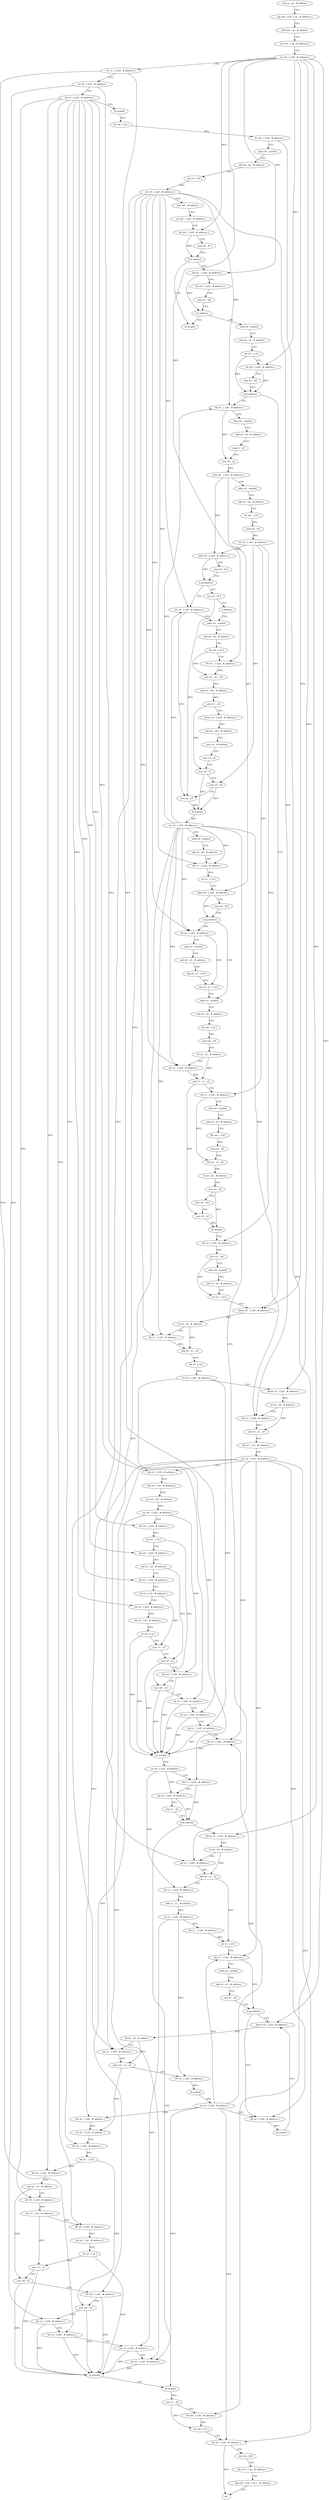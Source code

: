digraph "func" {
"4215656" [label = "sub sp , sp , # address" ]
"4215660" [label = "stp x29 , x30 , [ sp , # address ]" ]
"4215664" [label = "add x29 , sp , # address" ]
"4215668" [label = "str x19 , [ sp , # address ]" ]
"4215672" [label = "str w0 , [ x29 , # address ]" ]
"4215676" [label = "str x1 , [ x29 , # address ]" ]
"4215680" [label = "str x2 , [ x29 , # address ]" ]
"4215684" [label = "str x3 , [ x29 , # address ]" ]
"4215688" [label = "bl symbol" ]
"4215692" [label = "ldr w0 , [ x0 ]" ]
"4215696" [label = "str w0 , [ x29 , # address ]" ]
"4215700" [label = "adrp x0 , symbol" ]
"4215704" [label = "add x0 , x0 , # address" ]
"4215708" [label = "ldr x0 , [ x0 ]" ]
"4215712" [label = "str x0 , [ x29 , # address ]" ]
"4215716" [label = "mov w0 , # address" ]
"4215720" [label = "str w0 , [ x29 , # address ]" ]
"4215724" [label = "ldr w0 , [ x29 , # address ]" ]
"4215728" [label = "cmp w0 , # 0" ]
"4215732" [label = "b.lt address" ]
"4215752" [label = "bl symbol" ]
"4215736" [label = "ldr w1 , [ x29 , # address ]" ]
"4215740" [label = "ldr w0 , [ x29 , # address ]" ]
"4215744" [label = "cmp w1 , w0" ]
"4215748" [label = "b.lt address" ]
"4215756" [label = "adrp x0 , symbol" ]
"4215760" [label = "add x0 , x0 , # address" ]
"4215764" [label = "ldr w1 , [ x0 ]" ]
"4215768" [label = "ldr w0 , [ x29 , # address ]" ]
"4215772" [label = "cmp w1 , w0" ]
"4215776" [label = "b.gt address" ]
"4216052" [label = "ldrsw x0 , [ x29 , # address ]" ]
"4215780" [label = "ldr x1 , [ x29 , # address ]" ]
"4216056" [label = "lsl x0 , x0 , # address" ]
"4216060" [label = "ldr x1 , [ x29 , # address ]" ]
"4216064" [label = "add x0 , x1 , x0" ]
"4216068" [label = "ldr x0 , [ x0 ]" ]
"4216072" [label = "str x0 , [ x29 , # address ]" ]
"4216076" [label = "ldrsw x0 , [ x29 , # address ]" ]
"4216080" [label = "lsl x0 , x0 , # address" ]
"4216084" [label = "ldr x1 , [ x29 , # address ]" ]
"4216088" [label = "add x0 , x1 , x0" ]
"4216092" [label = "ldr x0 , [ x0 , # address ]" ]
"4216096" [label = "str x0 , [ x29 , # address ]" ]
"4216100" [label = "ldr x0 , [ x29 , # address ]" ]
"4216104" [label = "ldr w0 , [ x0 , # address ]" ]
"4216108" [label = "orr w0 , w0 , # address" ]
"4216112" [label = "str w0 , [ x29 , # address ]" ]
"4216116" [label = "ldr x0 , [ x29 , # address ]" ]
"4216120" [label = "ldr w1 , [ x0 ]" ]
"4216124" [label = "ldr x0 , [ x29 , # address ]" ]
"4216128" [label = "add x2 , x0 , # address" ]
"4216132" [label = "ldr x0 , [ x29 , # address ]" ]
"4216136" [label = "ldr x3 , [ x0 , # address ]" ]
"4216140" [label = "ldr x0 , [ x29 , # address ]" ]
"4216144" [label = "ldr x0 , [ x0 , # address ]" ]
"4216148" [label = "str x0 , [ sp ]" ]
"4216152" [label = "mov x7 , x3" ]
"4216156" [label = "mov x6 , x2" ]
"4216160" [label = "ldr w5 , [ x29 , # address ]" ]
"4216164" [label = "mov w4 , w1" ]
"4216168" [label = "ldr x3 , [ x29 , # address ]" ]
"4216172" [label = "ldr x2 , [ x29 , # address ]" ]
"4216176" [label = "ldr x1 , [ x29 , # address ]" ]
"4216180" [label = "ldr x0 , [ x29 , # address ]" ]
"4216184" [label = "bl symbol" ]
"4216188" [label = "str x0 , [ x29 , # address ]" ]
"4216192" [label = "ldr x1 , [ x29 , # address ]" ]
"4216196" [label = "ldr x0 , [ x29 , # address ]" ]
"4216200" [label = "cmp x1 , x0" ]
"4216204" [label = "b.hi address" ]
"4216380" [label = "bl symbol" ]
"4216208" [label = "ldrsw x0 , [ x29 , # address ]" ]
"4215784" [label = "adrp x0 , symbol" ]
"4215788" [label = "add x0 , x0 , # address" ]
"4215792" [label = "cmp x1 , x0" ]
"4215796" [label = "cset w0 , eq" ]
"4215800" [label = "strb w0 , [ x29 , # address ]" ]
"4215804" [label = "adrp x0 , symbol" ]
"4215808" [label = "add x0 , x0 , # address" ]
"4215812" [label = "ldr w0 , [ x0 ]" ]
"4215816" [label = "sxtw x0 , w0" ]
"4215820" [label = "str x0 , [ x29 , # address ]" ]
"4215824" [label = "ldrb w0 , [ x29 , # address ]" ]
"4215828" [label = "cmp w0 , # 0" ]
"4215832" [label = "b.eq address" ]
"4215844" [label = "ldr x5 , [ x29 , # address ]" ]
"4215836" [label = "mov x5 , # 0" ]
"4216384" [label = "mov x1 , x0" ]
"4216388" [label = "ldr w0 , [ x29 , # address ]" ]
"4216392" [label = "str w0 , [ x1 ]" ]
"4216396" [label = "ldr x0 , [ x29 , # address ]" ]
"4216400" [label = "mov sp , x29" ]
"4216404" [label = "ldr x19 , [ sp , # address ]" ]
"4216408" [label = "ldp x29 , x30 , [ sp ] , # address" ]
"4216412" [label = "ret" ]
"4216212" [label = "lsl x0 , x0 , # address" ]
"4216216" [label = "ldr x1 , [ x29 , # address ]" ]
"4216220" [label = "add x0 , x1 , x0" ]
"4216224" [label = "ldr x1 , [ x29 , # address ]" ]
"4216228" [label = "add x1 , x1 , # address" ]
"4216232" [label = "str x1 , [ x29 , # address ]" ]
"4216236" [label = "ldr x1 , [ x29 , # address ]" ]
"4216240" [label = "str x1 , [ x0 ]" ]
"4216244" [label = "ldr x1 , [ x29 , # address ]" ]
"4216248" [label = "adrp x0 , symbol" ]
"4216252" [label = "add x0 , x0 , # address" ]
"4216256" [label = "cmp x1 , x0" ]
"4216260" [label = "b.eq address" ]
"4216272" [label = "ldrsw x0 , [ x29 , # address ]" ]
"4216264" [label = "ldr x0 , [ x29 , # address ]" ]
"4215848" [label = "adrp x0 , symbol" ]
"4215840" [label = "b address" ]
"4216276" [label = "lsl x0 , x0 , # address" ]
"4216280" [label = "ldr x1 , [ x29 , # address ]" ]
"4216284" [label = "add x19 , x1 , x0" ]
"4216288" [label = "ldr x0 , [ x29 , # address ]" ]
"4216292" [label = "bl symbol" ]
"4216296" [label = "str x0 , [ x29 , # address ]" ]
"4216300" [label = "ldr x0 , [ x29 , # address ]" ]
"4216304" [label = "str x0 , [ x19 , # address ]" ]
"4216308" [label = "ldr x0 , [ x29 , # address ]" ]
"4216312" [label = "ldr w1 , [ x0 ]" ]
"4216316" [label = "ldr x0 , [ x29 , # address ]" ]
"4216320" [label = "add x2 , x0 , # address" ]
"4216324" [label = "ldr x0 , [ x29 , # address ]" ]
"4216328" [label = "ldr x3 , [ x0 , # address ]" ]
"4216332" [label = "ldr x0 , [ x29 , # address ]" ]
"4216336" [label = "ldr x0 , [ x0 , # address ]" ]
"4216340" [label = "str x0 , [ sp ]" ]
"4216344" [label = "mov x7 , x3" ]
"4216348" [label = "mov x6 , x2" ]
"4216352" [label = "ldr w5 , [ x29 , # address ]" ]
"4216356" [label = "mov w4 , w1" ]
"4216360" [label = "ldr x3 , [ x29 , # address ]" ]
"4216364" [label = "ldr x2 , [ x29 , # address ]" ]
"4216368" [label = "ldr x1 , [ x29 , # address ]" ]
"4216372" [label = "ldr x0 , [ x29 , # address ]" ]
"4216376" [label = "bl symbol" ]
"4216268" [label = "bl symbol" ]
"4215960" [label = "adrp x0 , symbol" ]
"4215964" [label = "add x0 , x0 , # address" ]
"4215968" [label = "ldr w0 , [ x0 ]" ]
"4215972" [label = "sxtw x0 , w0" ]
"4215976" [label = "lsl x0 , x0 , # address" ]
"4215980" [label = "ldr x1 , [ x29 , # address ]" ]
"4215984" [label = "add x3 , x1 , x0" ]
"4215988" [label = "ldr x1 , [ x29 , # address ]" ]
"4215992" [label = "adrp x0 , symbol" ]
"4215996" [label = "add x0 , x0 , # address" ]
"4216000" [label = "ldr w0 , [ x0 ]" ]
"4216004" [label = "sxtw x0 , w0" ]
"4216008" [label = "sub x0 , x1 , x0" ]
"4216012" [label = "lsl x0 , x0 , # address" ]
"4216016" [label = "mov x2 , x0" ]
"4216020" [label = "mov w1 , # 0" ]
"4216024" [label = "mov x0 , x3" ]
"4216028" [label = "bl symbol" ]
"4216032" [label = "ldr x0 , [ x29 , # address ]" ]
"4216036" [label = "mov w1 , w0" ]
"4216040" [label = "adrp x0 , symbol" ]
"4216044" [label = "add x0 , x0 , # address" ]
"4216048" [label = "str w1 , [ x0 ]" ]
"4215940" [label = "ldr x2 , [ x29 , # address ]" ]
"4215944" [label = "adrp x0 , symbol" ]
"4215948" [label = "add x0 , x0 , # address" ]
"4215952" [label = "ldp x0 , x1 , [ x0 ]" ]
"4215956" [label = "stp x0 , x1 , [ x2 ]" ]
"4215852" [label = "add x0 , x0 , # address" ]
"4215856" [label = "ldr w0 , [ x0 ]" ]
"4215860" [label = "ldr w1 , [ x29 , # address ]" ]
"4215864" [label = "sub w0 , w1 , w0" ]
"4215868" [label = "add w0 , w0 , # address" ]
"4215872" [label = "sxtw x1 , w0" ]
"4215876" [label = "ldrsw x2 , [ x29 , # address ]" ]
"4215880" [label = "add x0 , x29 , # address" ]
"4215884" [label = "mov x4 , # address" ]
"4215888" [label = "mov x3 , x2" ]
"4215892" [label = "mov x2 , x1" ]
"4215896" [label = "mov x1 , x0" ]
"4215900" [label = "mov x0 , x5" ]
"4215904" [label = "bl symbol" ]
"4215908" [label = "str x0 , [ x29 , # address ]" ]
"4215912" [label = "adrp x0 , symbol" ]
"4215916" [label = "add x0 , x0 , # address" ]
"4215920" [label = "ldr x1 , [ x29 , # address ]" ]
"4215924" [label = "str x1 , [ x0 ]" ]
"4215928" [label = "ldrb w0 , [ x29 , # address ]" ]
"4215932" [label = "cmp w0 , # 0" ]
"4215936" [label = "b.eq address" ]
"4215656" -> "4215660" [ label = "CFG" ]
"4215660" -> "4215664" [ label = "CFG" ]
"4215664" -> "4215668" [ label = "CFG" ]
"4215668" -> "4215672" [ label = "CFG" ]
"4215672" -> "4215676" [ label = "CFG" ]
"4215672" -> "4215724" [ label = "DFG" ]
"4215672" -> "4215736" [ label = "DFG" ]
"4215672" -> "4215768" [ label = "DFG" ]
"4215672" -> "4216052" [ label = "DFG" ]
"4215672" -> "4216076" [ label = "DFG" ]
"4215672" -> "4216208" [ label = "DFG" ]
"4215672" -> "4216272" [ label = "DFG" ]
"4215672" -> "4215860" [ label = "DFG" ]
"4215676" -> "4215680" [ label = "CFG" ]
"4215676" -> "4216172" [ label = "DFG" ]
"4215676" -> "4216364" [ label = "DFG" ]
"4215680" -> "4215684" [ label = "CFG" ]
"4215680" -> "4216168" [ label = "DFG" ]
"4215680" -> "4216360" [ label = "DFG" ]
"4215684" -> "4215688" [ label = "CFG" ]
"4215684" -> "4216100" [ label = "DFG" ]
"4215684" -> "4216116" [ label = "DFG" ]
"4215684" -> "4216124" [ label = "DFG" ]
"4215684" -> "4216132" [ label = "DFG" ]
"4215684" -> "4216140" [ label = "DFG" ]
"4215684" -> "4216308" [ label = "DFG" ]
"4215684" -> "4216316" [ label = "DFG" ]
"4215684" -> "4216324" [ label = "DFG" ]
"4215684" -> "4216332" [ label = "DFG" ]
"4215688" -> "4215692" [ label = "DFG" ]
"4215692" -> "4215696" [ label = "DFG" ]
"4215696" -> "4215700" [ label = "CFG" ]
"4215696" -> "4216388" [ label = "DFG" ]
"4215700" -> "4215704" [ label = "CFG" ]
"4215704" -> "4215708" [ label = "CFG" ]
"4215708" -> "4215712" [ label = "DFG" ]
"4215712" -> "4215716" [ label = "CFG" ]
"4215712" -> "4216060" [ label = "DFG" ]
"4215712" -> "4216084" [ label = "DFG" ]
"4215712" -> "4215780" [ label = "DFG" ]
"4215712" -> "4216216" [ label = "DFG" ]
"4215712" -> "4216280" [ label = "DFG" ]
"4215712" -> "4215844" [ label = "DFG" ]
"4215712" -> "4215920" [ label = "DFG" ]
"4215712" -> "4215980" [ label = "DFG" ]
"4215712" -> "4215940" [ label = "DFG" ]
"4215716" -> "4215720" [ label = "CFG" ]
"4215720" -> "4215724" [ label = "CFG" ]
"4215724" -> "4215728" [ label = "CFG" ]
"4215724" -> "4215732" [ label = "DFG" ]
"4215728" -> "4215732" [ label = "CFG" ]
"4215732" -> "4215752" [ label = "CFG" ]
"4215732" -> "4215736" [ label = "CFG" ]
"4215736" -> "4215740" [ label = "CFG" ]
"4215736" -> "4215748" [ label = "DFG" ]
"4215740" -> "4215744" [ label = "CFG" ]
"4215744" -> "4215748" [ label = "CFG" ]
"4215748" -> "4215756" [ label = "CFG" ]
"4215748" -> "4215752" [ label = "CFG" ]
"4215756" -> "4215760" [ label = "CFG" ]
"4215760" -> "4215764" [ label = "CFG" ]
"4215764" -> "4215768" [ label = "CFG" ]
"4215764" -> "4215776" [ label = "DFG" ]
"4215768" -> "4215772" [ label = "CFG" ]
"4215768" -> "4215776" [ label = "DFG" ]
"4215772" -> "4215776" [ label = "CFG" ]
"4215776" -> "4216052" [ label = "CFG" ]
"4215776" -> "4215780" [ label = "CFG" ]
"4216052" -> "4216056" [ label = "DFG" ]
"4215780" -> "4215784" [ label = "CFG" ]
"4215780" -> "4215796" [ label = "DFG" ]
"4216056" -> "4216060" [ label = "CFG" ]
"4216056" -> "4216064" [ label = "DFG" ]
"4216060" -> "4216064" [ label = "DFG" ]
"4216064" -> "4216068" [ label = "DFG" ]
"4216068" -> "4216072" [ label = "DFG" ]
"4216072" -> "4216076" [ label = "CFG" ]
"4216072" -> "4216176" [ label = "DFG" ]
"4216072" -> "4216192" [ label = "DFG" ]
"4216076" -> "4216080" [ label = "DFG" ]
"4216080" -> "4216084" [ label = "CFG" ]
"4216080" -> "4216088" [ label = "DFG" ]
"4216084" -> "4216088" [ label = "DFG" ]
"4216088" -> "4216092" [ label = "DFG" ]
"4216092" -> "4216096" [ label = "DFG" ]
"4216096" -> "4216100" [ label = "CFG" ]
"4216096" -> "4216180" [ label = "DFG" ]
"4216096" -> "4216396" [ label = "DFG" ]
"4216096" -> "4216244" [ label = "DFG" ]
"4216096" -> "4216300" [ label = "DFG" ]
"4216096" -> "4216372" [ label = "DFG" ]
"4216096" -> "4216264" [ label = "DFG" ]
"4216100" -> "4216104" [ label = "DFG" ]
"4216104" -> "4216108" [ label = "DFG" ]
"4216108" -> "4216112" [ label = "DFG" ]
"4216112" -> "4216116" [ label = "CFG" ]
"4216112" -> "4216160" [ label = "DFG" ]
"4216112" -> "4216352" [ label = "DFG" ]
"4216116" -> "4216120" [ label = "DFG" ]
"4216120" -> "4216124" [ label = "CFG" ]
"4216120" -> "4216164" [ label = "DFG" ]
"4216124" -> "4216128" [ label = "DFG" ]
"4216128" -> "4216132" [ label = "CFG" ]
"4216128" -> "4216156" [ label = "DFG" ]
"4216132" -> "4216136" [ label = "DFG" ]
"4216136" -> "4216140" [ label = "CFG" ]
"4216136" -> "4216152" [ label = "DFG" ]
"4216140" -> "4216144" [ label = "DFG" ]
"4216144" -> "4216148" [ label = "DFG" ]
"4216148" -> "4216152" [ label = "CFG" ]
"4216148" -> "4216184" [ label = "DFG" ]
"4216152" -> "4216156" [ label = "CFG" ]
"4216152" -> "4216184" [ label = "DFG" ]
"4216156" -> "4216160" [ label = "CFG" ]
"4216156" -> "4216184" [ label = "DFG" ]
"4216160" -> "4216164" [ label = "CFG" ]
"4216160" -> "4216184" [ label = "DFG" ]
"4216164" -> "4216168" [ label = "CFG" ]
"4216164" -> "4216184" [ label = "DFG" ]
"4216168" -> "4216172" [ label = "CFG" ]
"4216168" -> "4216184" [ label = "DFG" ]
"4216172" -> "4216176" [ label = "CFG" ]
"4216172" -> "4216184" [ label = "DFG" ]
"4216176" -> "4216180" [ label = "CFG" ]
"4216176" -> "4216184" [ label = "DFG" ]
"4216180" -> "4216184" [ label = "DFG" ]
"4216184" -> "4216188" [ label = "DFG" ]
"4216188" -> "4216192" [ label = "CFG" ]
"4216188" -> "4216196" [ label = "DFG" ]
"4216188" -> "4216224" [ label = "DFG" ]
"4216192" -> "4216196" [ label = "CFG" ]
"4216192" -> "4216204" [ label = "DFG" ]
"4216196" -> "4216200" [ label = "CFG" ]
"4216196" -> "4216204" [ label = "DFG" ]
"4216200" -> "4216204" [ label = "CFG" ]
"4216204" -> "4216380" [ label = "CFG" ]
"4216204" -> "4216208" [ label = "CFG" ]
"4216380" -> "4216384" [ label = "DFG" ]
"4216208" -> "4216212" [ label = "DFG" ]
"4215784" -> "4215788" [ label = "CFG" ]
"4215788" -> "4215792" [ label = "CFG" ]
"4215792" -> "4215796" [ label = "CFG" ]
"4215796" -> "4215800" [ label = "DFG" ]
"4215800" -> "4215804" [ label = "CFG" ]
"4215800" -> "4215824" [ label = "DFG" ]
"4215800" -> "4215928" [ label = "DFG" ]
"4215804" -> "4215808" [ label = "CFG" ]
"4215808" -> "4215812" [ label = "CFG" ]
"4215812" -> "4215816" [ label = "DFG" ]
"4215816" -> "4215820" [ label = "DFG" ]
"4215820" -> "4215824" [ label = "CFG" ]
"4215820" -> "4215988" [ label = "DFG" ]
"4215820" -> "4216032" [ label = "DFG" ]
"4215820" -> "4215896" [ label = "DFG" ]
"4215824" -> "4215828" [ label = "CFG" ]
"4215824" -> "4215832" [ label = "DFG" ]
"4215828" -> "4215832" [ label = "CFG" ]
"4215832" -> "4215844" [ label = "CFG" ]
"4215832" -> "4215836" [ label = "CFG" ]
"4215844" -> "4215848" [ label = "CFG" ]
"4215844" -> "4215900" [ label = "DFG" ]
"4215836" -> "4215840" [ label = "CFG" ]
"4215836" -> "4215900" [ label = "DFG" ]
"4216384" -> "4216388" [ label = "CFG" ]
"4216384" -> "4216392" [ label = "DFG" ]
"4216388" -> "4216392" [ label = "DFG" ]
"4216392" -> "4216396" [ label = "CFG" ]
"4216396" -> "4216400" [ label = "CFG" ]
"4216396" -> "4216412" [ label = "DFG" ]
"4216400" -> "4216404" [ label = "CFG" ]
"4216404" -> "4216408" [ label = "CFG" ]
"4216408" -> "4216412" [ label = "CFG" ]
"4216212" -> "4216216" [ label = "CFG" ]
"4216212" -> "4216220" [ label = "DFG" ]
"4216216" -> "4216220" [ label = "DFG" ]
"4216220" -> "4216224" [ label = "CFG" ]
"4216220" -> "4216240" [ label = "DFG" ]
"4216224" -> "4216228" [ label = "DFG" ]
"4216228" -> "4216232" [ label = "DFG" ]
"4216232" -> "4216236" [ label = "DFG" ]
"4216232" -> "4216288" [ label = "DFG" ]
"4216232" -> "4216368" [ label = "DFG" ]
"4216236" -> "4216240" [ label = "DFG" ]
"4216240" -> "4216244" [ label = "CFG" ]
"4216244" -> "4216248" [ label = "CFG" ]
"4216244" -> "4216260" [ label = "DFG" ]
"4216248" -> "4216252" [ label = "CFG" ]
"4216252" -> "4216256" [ label = "CFG" ]
"4216256" -> "4216260" [ label = "CFG" ]
"4216260" -> "4216272" [ label = "CFG" ]
"4216260" -> "4216264" [ label = "CFG" ]
"4216272" -> "4216276" [ label = "DFG" ]
"4216264" -> "4216268" [ label = "DFG" ]
"4215848" -> "4215852" [ label = "CFG" ]
"4215840" -> "4215848" [ label = "CFG" ]
"4216276" -> "4216280" [ label = "CFG" ]
"4216276" -> "4216284" [ label = "DFG" ]
"4216280" -> "4216284" [ label = "DFG" ]
"4216284" -> "4216288" [ label = "CFG" ]
"4216284" -> "4216304" [ label = "DFG" ]
"4216288" -> "4216292" [ label = "DFG" ]
"4216292" -> "4216296" [ label = "DFG" ]
"4216296" -> "4216300" [ label = "DFG" ]
"4216296" -> "4216180" [ label = "DFG" ]
"4216296" -> "4216396" [ label = "DFG" ]
"4216296" -> "4216244" [ label = "DFG" ]
"4216296" -> "4216372" [ label = "DFG" ]
"4216296" -> "4216264" [ label = "DFG" ]
"4216300" -> "4216304" [ label = "DFG" ]
"4216304" -> "4216308" [ label = "CFG" ]
"4216308" -> "4216312" [ label = "DFG" ]
"4216312" -> "4216316" [ label = "CFG" ]
"4216312" -> "4216356" [ label = "DFG" ]
"4216316" -> "4216320" [ label = "DFG" ]
"4216320" -> "4216324" [ label = "CFG" ]
"4216320" -> "4216348" [ label = "DFG" ]
"4216324" -> "4216328" [ label = "DFG" ]
"4216328" -> "4216332" [ label = "CFG" ]
"4216328" -> "4216344" [ label = "DFG" ]
"4216332" -> "4216336" [ label = "DFG" ]
"4216336" -> "4216340" [ label = "DFG" ]
"4216340" -> "4216344" [ label = "CFG" ]
"4216340" -> "4216376" [ label = "DFG" ]
"4216344" -> "4216348" [ label = "CFG" ]
"4216344" -> "4216376" [ label = "DFG" ]
"4216348" -> "4216352" [ label = "CFG" ]
"4216348" -> "4216376" [ label = "DFG" ]
"4216352" -> "4216356" [ label = "CFG" ]
"4216352" -> "4216376" [ label = "DFG" ]
"4216356" -> "4216360" [ label = "CFG" ]
"4216356" -> "4216376" [ label = "DFG" ]
"4216360" -> "4216364" [ label = "CFG" ]
"4216360" -> "4216376" [ label = "DFG" ]
"4216364" -> "4216368" [ label = "CFG" ]
"4216364" -> "4216376" [ label = "DFG" ]
"4216368" -> "4216372" [ label = "CFG" ]
"4216368" -> "4216376" [ label = "DFG" ]
"4216372" -> "4216376" [ label = "DFG" ]
"4216376" -> "4216380" [ label = "CFG" ]
"4216268" -> "4216272" [ label = "CFG" ]
"4215960" -> "4215964" [ label = "CFG" ]
"4215964" -> "4215968" [ label = "CFG" ]
"4215968" -> "4215972" [ label = "DFG" ]
"4215972" -> "4215976" [ label = "DFG" ]
"4215976" -> "4215980" [ label = "CFG" ]
"4215976" -> "4215984" [ label = "DFG" ]
"4215980" -> "4215984" [ label = "DFG" ]
"4215984" -> "4215988" [ label = "CFG" ]
"4215984" -> "4216024" [ label = "DFG" ]
"4215988" -> "4215992" [ label = "CFG" ]
"4215988" -> "4216008" [ label = "DFG" ]
"4215992" -> "4215996" [ label = "CFG" ]
"4215996" -> "4216000" [ label = "CFG" ]
"4216000" -> "4216004" [ label = "DFG" ]
"4216004" -> "4216008" [ label = "DFG" ]
"4216008" -> "4216012" [ label = "DFG" ]
"4216012" -> "4216016" [ label = "DFG" ]
"4216016" -> "4216020" [ label = "CFG" ]
"4216016" -> "4216028" [ label = "DFG" ]
"4216020" -> "4216024" [ label = "CFG" ]
"4216024" -> "4216028" [ label = "DFG" ]
"4216028" -> "4216032" [ label = "CFG" ]
"4216032" -> "4216036" [ label = "DFG" ]
"4216036" -> "4216040" [ label = "CFG" ]
"4216036" -> "4216048" [ label = "DFG" ]
"4216040" -> "4216044" [ label = "CFG" ]
"4216044" -> "4216048" [ label = "CFG" ]
"4216048" -> "4216052" [ label = "CFG" ]
"4215940" -> "4215944" [ label = "CFG" ]
"4215940" -> "4215956" [ label = "DFG" ]
"4215944" -> "4215948" [ label = "CFG" ]
"4215948" -> "4215952" [ label = "CFG" ]
"4215952" -> "4215956" [ label = "DFG" ]
"4215956" -> "4215960" [ label = "CFG" ]
"4215852" -> "4215856" [ label = "CFG" ]
"4215856" -> "4215860" [ label = "CFG" ]
"4215856" -> "4215864" [ label = "DFG" ]
"4215860" -> "4215864" [ label = "DFG" ]
"4215864" -> "4215868" [ label = "DFG" ]
"4215868" -> "4215872" [ label = "DFG" ]
"4215872" -> "4215876" [ label = "CFG" ]
"4215872" -> "4215892" [ label = "DFG" ]
"4215876" -> "4215880" [ label = "CFG" ]
"4215880" -> "4215884" [ label = "CFG" ]
"4215884" -> "4215888" [ label = "CFG" ]
"4215888" -> "4215892" [ label = "CFG" ]
"4215892" -> "4215896" [ label = "CFG" ]
"4215892" -> "4215904" [ label = "DFG" ]
"4215896" -> "4215900" [ label = "CFG" ]
"4215896" -> "4215904" [ label = "DFG" ]
"4215900" -> "4215904" [ label = "DFG" ]
"4215904" -> "4215908" [ label = "DFG" ]
"4215908" -> "4215912" [ label = "CFG" ]
"4215908" -> "4216060" [ label = "DFG" ]
"4215908" -> "4216084" [ label = "DFG" ]
"4215908" -> "4215780" [ label = "DFG" ]
"4215908" -> "4216216" [ label = "DFG" ]
"4215908" -> "4216280" [ label = "DFG" ]
"4215908" -> "4215844" [ label = "DFG" ]
"4215908" -> "4215920" [ label = "DFG" ]
"4215908" -> "4215980" [ label = "DFG" ]
"4215908" -> "4215940" [ label = "DFG" ]
"4215912" -> "4215916" [ label = "CFG" ]
"4215916" -> "4215920" [ label = "CFG" ]
"4215920" -> "4215924" [ label = "DFG" ]
"4215924" -> "4215928" [ label = "CFG" ]
"4215928" -> "4215932" [ label = "CFG" ]
"4215928" -> "4215936" [ label = "DFG" ]
"4215932" -> "4215936" [ label = "CFG" ]
"4215936" -> "4215960" [ label = "CFG" ]
"4215936" -> "4215940" [ label = "CFG" ]
}
